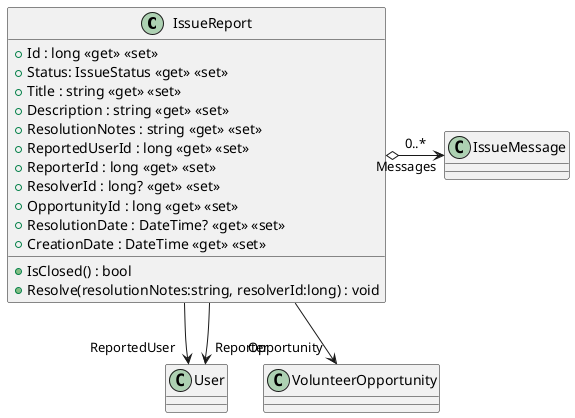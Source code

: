 @startuml
class IssueReport {
    + Id : long <<get>> <<set>>
    + Status: IssueStatus <<get>> <<set>>
    + Title : string <<get>> <<set>>
    + Description : string <<get>> <<set>>
    + ResolutionNotes : string <<get>> <<set>>
    + ReportedUserId : long <<get>> <<set>>
    + ReporterId : long <<get>> <<set>>
    + ResolverId : long? <<get>> <<set>>
    + OpportunityId : long <<get>> <<set>>
    + ResolutionDate : DateTime? <<get>> <<set>>
    + CreationDate : DateTime <<get>> <<set>>

    + IsClosed() : bool
    + Resolve(resolutionNotes:string, resolverId:long) : void
}
IssueReport --> "ReportedUser" User
IssueReport --> "Reporter" User
IssueReport --> "Opportunity" VolunteerOpportunity
IssueReport o-> "Messages" IssueMessage : 0..*
@enduml

